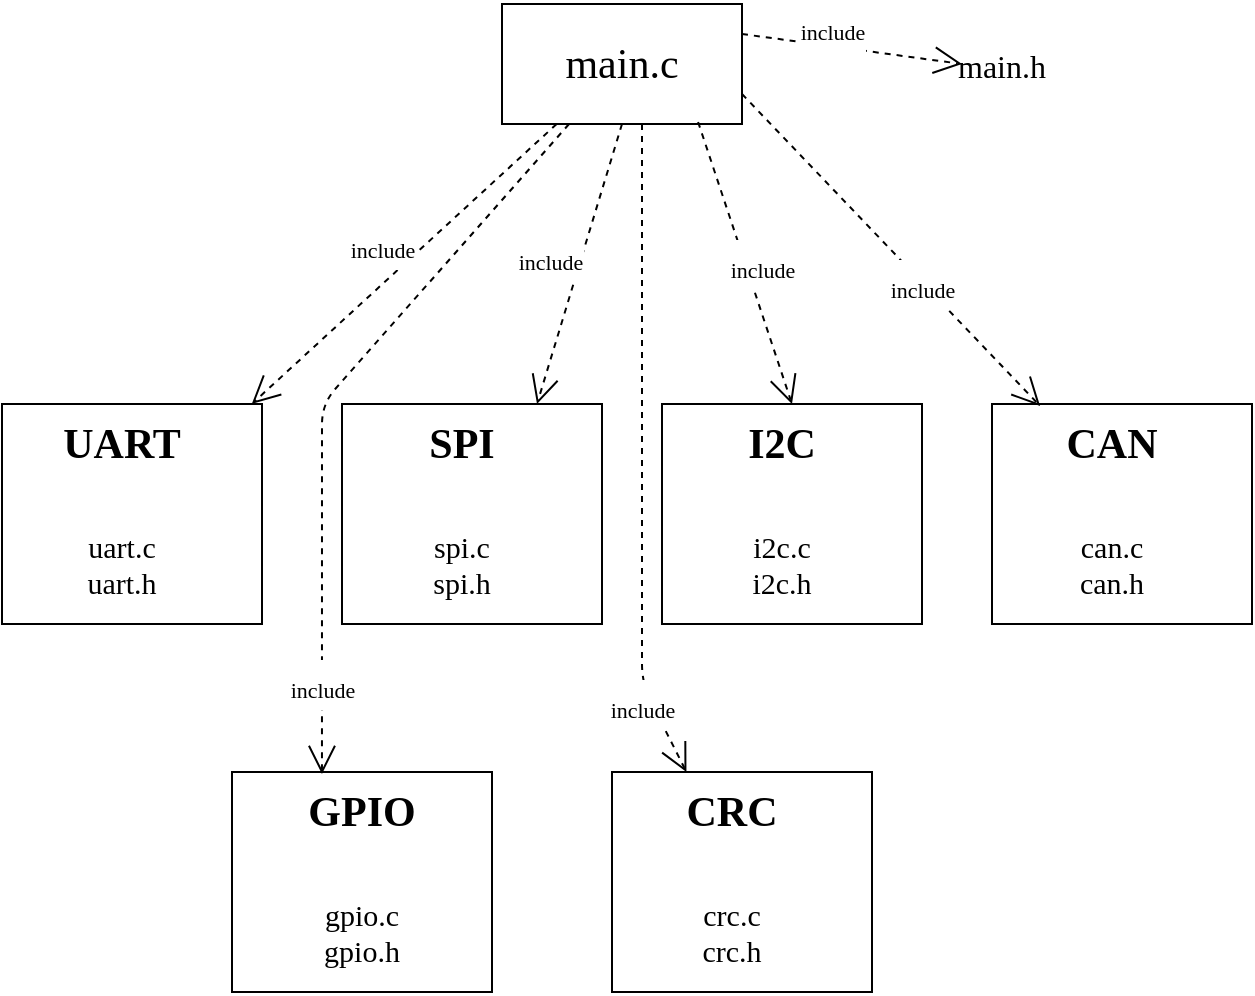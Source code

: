 <mxfile version="10.8.5" type="device"><diagram id="5Y9NL0M2yGLsug2PHmPM" name="Page-1"><mxGraphModel dx="1327" dy="755" grid="1" gridSize="10" guides="1" tooltips="1" connect="1" arrows="1" fold="1" page="1" pageScale="1" pageWidth="827" pageHeight="1169" math="0" shadow="0"><root><mxCell id="0"/><mxCell id="1" parent="0"/><mxCell id="R9dUQIFnznFPS6xItbYB-1" value="" style="rounded=0;whiteSpace=wrap;html=1;" vertex="1" parent="1"><mxGeometry x="60" y="260" width="130" height="110" as="geometry"/></mxCell><mxCell id="R9dUQIFnznFPS6xItbYB-2" value="&lt;div style=&quot;font-size: 15px&quot;&gt;uart.c&lt;/div&gt;&lt;div style=&quot;font-size: 15px&quot;&gt;uart.h&lt;br style=&quot;font-size: 15px&quot;&gt;&lt;/div&gt;" style="text;html=1;strokeColor=none;fillColor=none;align=center;verticalAlign=middle;whiteSpace=wrap;rounded=0;fontFamily=Ubuntu;fontSize=15;" vertex="1" parent="1"><mxGeometry x="100" y="330" width="40" height="20" as="geometry"/></mxCell><mxCell id="R9dUQIFnznFPS6xItbYB-3" value="UART" style="text;html=1;strokeColor=none;fillColor=none;align=center;verticalAlign=middle;whiteSpace=wrap;rounded=0;fontFamily=Ubuntu;fontSize=21;fontStyle=1" vertex="1" parent="1"><mxGeometry x="100" y="270" width="40" height="20" as="geometry"/></mxCell><mxCell id="R9dUQIFnznFPS6xItbYB-5" value="" style="rounded=0;whiteSpace=wrap;html=1;" vertex="1" parent="1"><mxGeometry x="230" y="260" width="130" height="110" as="geometry"/></mxCell><mxCell id="R9dUQIFnznFPS6xItbYB-6" value="&lt;div&gt;spi.c&lt;/div&gt;&lt;div&gt;spi.h&lt;br&gt;&lt;/div&gt;" style="text;html=1;strokeColor=none;fillColor=none;align=center;verticalAlign=middle;whiteSpace=wrap;rounded=0;fontFamily=Ubuntu;fontSize=15;" vertex="1" parent="1"><mxGeometry x="270" y="330" width="40" height="20" as="geometry"/></mxCell><mxCell id="R9dUQIFnznFPS6xItbYB-7" value="SPI" style="text;html=1;strokeColor=none;fillColor=none;align=center;verticalAlign=middle;whiteSpace=wrap;rounded=0;fontFamily=Ubuntu;fontSize=21;fontStyle=1" vertex="1" parent="1"><mxGeometry x="270" y="270" width="40" height="20" as="geometry"/></mxCell><mxCell id="R9dUQIFnznFPS6xItbYB-8" value="" style="rounded=0;whiteSpace=wrap;html=1;" vertex="1" parent="1"><mxGeometry x="390" y="260" width="130" height="110" as="geometry"/></mxCell><mxCell id="R9dUQIFnznFPS6xItbYB-9" value="&lt;div&gt;i2c.c&lt;/div&gt;&lt;div&gt;i2c.h&lt;br&gt;&lt;/div&gt;" style="text;html=1;strokeColor=none;fillColor=none;align=center;verticalAlign=middle;whiteSpace=wrap;rounded=0;fontFamily=Ubuntu;fontSize=15;" vertex="1" parent="1"><mxGeometry x="430" y="330" width="40" height="20" as="geometry"/></mxCell><mxCell id="R9dUQIFnznFPS6xItbYB-10" value="I2C" style="text;html=1;strokeColor=none;fillColor=none;align=center;verticalAlign=middle;whiteSpace=wrap;rounded=0;fontFamily=Ubuntu;fontSize=21;fontStyle=1" vertex="1" parent="1"><mxGeometry x="430" y="270" width="40" height="20" as="geometry"/></mxCell><mxCell id="R9dUQIFnznFPS6xItbYB-11" value="" style="rounded=0;whiteSpace=wrap;html=1;" vertex="1" parent="1"><mxGeometry x="555" y="260" width="130" height="110" as="geometry"/></mxCell><mxCell id="R9dUQIFnznFPS6xItbYB-12" value="&lt;div&gt;can.c&lt;/div&gt;&lt;div&gt;can.h&lt;br&gt;&lt;/div&gt;" style="text;html=1;strokeColor=none;fillColor=none;align=center;verticalAlign=middle;whiteSpace=wrap;rounded=0;fontFamily=Ubuntu;fontSize=15;" vertex="1" parent="1"><mxGeometry x="595" y="330" width="40" height="20" as="geometry"/></mxCell><mxCell id="R9dUQIFnznFPS6xItbYB-13" value="CAN" style="text;html=1;strokeColor=none;fillColor=none;align=center;verticalAlign=middle;whiteSpace=wrap;rounded=0;fontFamily=Ubuntu;fontSize=21;fontStyle=1" vertex="1" parent="1"><mxGeometry x="595" y="270" width="40" height="20" as="geometry"/></mxCell><mxCell id="R9dUQIFnznFPS6xItbYB-15" value="" style="rounded=0;whiteSpace=wrap;html=1;" vertex="1" parent="1"><mxGeometry x="175" y="444" width="130" height="110" as="geometry"/></mxCell><mxCell id="R9dUQIFnznFPS6xItbYB-16" value="&lt;div&gt;gpio.c&lt;/div&gt;&lt;div&gt;gpio.h&lt;br&gt;&lt;/div&gt;" style="text;html=1;strokeColor=none;fillColor=none;align=center;verticalAlign=middle;whiteSpace=wrap;rounded=0;fontFamily=Ubuntu;fontSize=15;" vertex="1" parent="1"><mxGeometry x="220" y="514" width="40" height="20" as="geometry"/></mxCell><mxCell id="R9dUQIFnznFPS6xItbYB-17" value="GPIO" style="text;html=1;strokeColor=none;fillColor=none;align=center;verticalAlign=middle;whiteSpace=wrap;rounded=0;fontFamily=Ubuntu;fontSize=21;fontStyle=1" vertex="1" parent="1"><mxGeometry x="220" y="454" width="40" height="20" as="geometry"/></mxCell><mxCell id="R9dUQIFnznFPS6xItbYB-18" value="" style="rounded=0;whiteSpace=wrap;html=1;" vertex="1" parent="1"><mxGeometry x="365" y="444" width="130" height="110" as="geometry"/></mxCell><mxCell id="R9dUQIFnznFPS6xItbYB-19" value="&lt;div&gt;crc.c&lt;/div&gt;&lt;div&gt;crc.h&lt;br&gt;&lt;/div&gt;" style="text;html=1;strokeColor=none;fillColor=none;align=center;verticalAlign=middle;whiteSpace=wrap;rounded=0;fontFamily=Ubuntu;fontSize=15;" vertex="1" parent="1"><mxGeometry x="405" y="514" width="40" height="20" as="geometry"/></mxCell><mxCell id="R9dUQIFnznFPS6xItbYB-20" value="CRC" style="text;html=1;strokeColor=none;fillColor=none;align=center;verticalAlign=middle;whiteSpace=wrap;rounded=0;fontFamily=Ubuntu;fontSize=21;fontStyle=1" vertex="1" parent="1"><mxGeometry x="405" y="454" width="40" height="20" as="geometry"/></mxCell><mxCell id="R9dUQIFnznFPS6xItbYB-23" value="" style="rounded=0;whiteSpace=wrap;html=1;fontFamily=Ubuntu;fontSize=21;" vertex="1" parent="1"><mxGeometry x="310" y="60" width="120" height="60" as="geometry"/></mxCell><mxCell id="R9dUQIFnznFPS6xItbYB-24" value="main.c" style="text;html=1;strokeColor=none;fillColor=none;align=center;verticalAlign=middle;whiteSpace=wrap;rounded=0;fontFamily=Ubuntu;fontSize=21;" vertex="1" parent="1"><mxGeometry x="350" y="80" width="40" height="20" as="geometry"/></mxCell><mxCell id="R9dUQIFnznFPS6xItbYB-27" value="&lt;font style=&quot;font-size: 11px&quot;&gt;include&lt;/font&gt;" style="endArrow=open;endSize=12;dashed=1;html=1;fontFamily=Ubuntu;fontSize=21;" edge="1" parent="1" source="R9dUQIFnznFPS6xItbYB-23" target="R9dUQIFnznFPS6xItbYB-1"><mxGeometry x="0.014" y="-15" width="160" relative="1" as="geometry"><mxPoint x="60" y="580" as="sourcePoint"/><mxPoint x="220" y="580" as="targetPoint"/><mxPoint as="offset"/></mxGeometry></mxCell><mxCell id="R9dUQIFnznFPS6xItbYB-28" value="&lt;font style=&quot;font-size: 11px&quot;&gt;include&lt;/font&gt;" style="endArrow=open;endSize=12;dashed=1;html=1;fontFamily=Ubuntu;fontSize=21;entryX=0.346;entryY=0.009;entryDx=0;entryDy=0;entryPerimeter=0;" edge="1" parent="1" source="R9dUQIFnznFPS6xItbYB-23" target="R9dUQIFnznFPS6xItbYB-15"><mxGeometry x="0.758" width="160" relative="1" as="geometry"><mxPoint x="347.333" y="130" as="sourcePoint"/><mxPoint x="194.889" y="270" as="targetPoint"/><mxPoint as="offset"/><Array as="points"><mxPoint x="220" y="260"/></Array></mxGeometry></mxCell><mxCell id="R9dUQIFnznFPS6xItbYB-29" value="&lt;font style=&quot;font-size: 11px&quot;&gt;include&lt;/font&gt;" style="endArrow=open;endSize=12;dashed=1;html=1;fontFamily=Ubuntu;fontSize=21;exitX=0.5;exitY=1;exitDx=0;exitDy=0;entryX=0.75;entryY=0;entryDx=0;entryDy=0;" edge="1" parent="1" source="R9dUQIFnznFPS6xItbYB-23" target="R9dUQIFnznFPS6xItbYB-5"><mxGeometry x="0.014" y="-15" width="160" relative="1" as="geometry"><mxPoint x="357.333" y="140" as="sourcePoint"/><mxPoint x="204.889" y="280" as="targetPoint"/><mxPoint as="offset"/></mxGeometry></mxCell><mxCell id="R9dUQIFnznFPS6xItbYB-30" value="&lt;font style=&quot;font-size: 11px&quot;&gt;include&lt;/font&gt;" style="endArrow=open;endSize=12;dashed=1;html=1;fontFamily=Ubuntu;fontSize=21;" edge="1" parent="1" target="R9dUQIFnznFPS6xItbYB-18"><mxGeometry x="0.701" y="10" width="160" relative="1" as="geometry"><mxPoint x="380" y="120" as="sourcePoint"/><mxPoint x="214.889" y="290" as="targetPoint"/><mxPoint x="-9" y="15" as="offset"/><Array as="points"><mxPoint x="380" y="400"/></Array></mxGeometry></mxCell><mxCell id="R9dUQIFnznFPS6xItbYB-31" value="&lt;font style=&quot;font-size: 11px&quot;&gt;include&lt;/font&gt;" style="endArrow=open;endSize=12;dashed=1;html=1;fontFamily=Ubuntu;fontSize=21;exitX=0.817;exitY=0.983;exitDx=0;exitDy=0;exitPerimeter=0;entryX=0.5;entryY=0;entryDx=0;entryDy=0;" edge="1" parent="1" source="R9dUQIFnznFPS6xItbYB-23" target="R9dUQIFnznFPS6xItbYB-8"><mxGeometry x="0.043" y="8" width="160" relative="1" as="geometry"><mxPoint x="377.333" y="160" as="sourcePoint"/><mxPoint x="224.889" y="300" as="targetPoint"/><mxPoint as="offset"/></mxGeometry></mxCell><mxCell id="R9dUQIFnznFPS6xItbYB-32" value="&lt;font style=&quot;font-size: 11px&quot;&gt;include&lt;/font&gt;" style="endArrow=open;endSize=12;dashed=1;html=1;fontFamily=Ubuntu;fontSize=21;exitX=1;exitY=0.75;exitDx=0;exitDy=0;entryX=0.185;entryY=0.009;entryDx=0;entryDy=0;entryPerimeter=0;" edge="1" parent="1" source="R9dUQIFnznFPS6xItbYB-23" target="R9dUQIFnznFPS6xItbYB-11"><mxGeometry x="0.213" y="-1" width="160" relative="1" as="geometry"><mxPoint x="387.333" y="170" as="sourcePoint"/><mxPoint x="234.889" y="310" as="targetPoint"/><mxPoint as="offset"/></mxGeometry></mxCell><mxCell id="R9dUQIFnznFPS6xItbYB-33" value="&lt;font style=&quot;font-size: 16px&quot;&gt;main.h&lt;/font&gt;" style="text;html=1;strokeColor=none;fillColor=none;align=center;verticalAlign=middle;whiteSpace=wrap;rounded=0;fontFamily=Ubuntu;fontSize=21;" vertex="1" parent="1"><mxGeometry x="540" y="80" width="40" height="20" as="geometry"/></mxCell><mxCell id="R9dUQIFnznFPS6xItbYB-37" value="&lt;font style=&quot;font-size: 11px&quot;&gt;include&lt;/font&gt;" style="endArrow=open;endSize=12;dashed=1;html=1;fontFamily=Ubuntu;fontSize=21;exitX=1;exitY=0.25;exitDx=0;exitDy=0;entryX=0;entryY=0.5;entryDx=0;entryDy=0;" edge="1" parent="1" source="R9dUQIFnznFPS6xItbYB-23" target="R9dUQIFnznFPS6xItbYB-33"><mxGeometry x="-0.201" y="10" width="160" relative="1" as="geometry"><mxPoint x="440" y="115" as="sourcePoint"/><mxPoint x="589" y="271" as="targetPoint"/><mxPoint as="offset"/></mxGeometry></mxCell></root></mxGraphModel></diagram></mxfile>